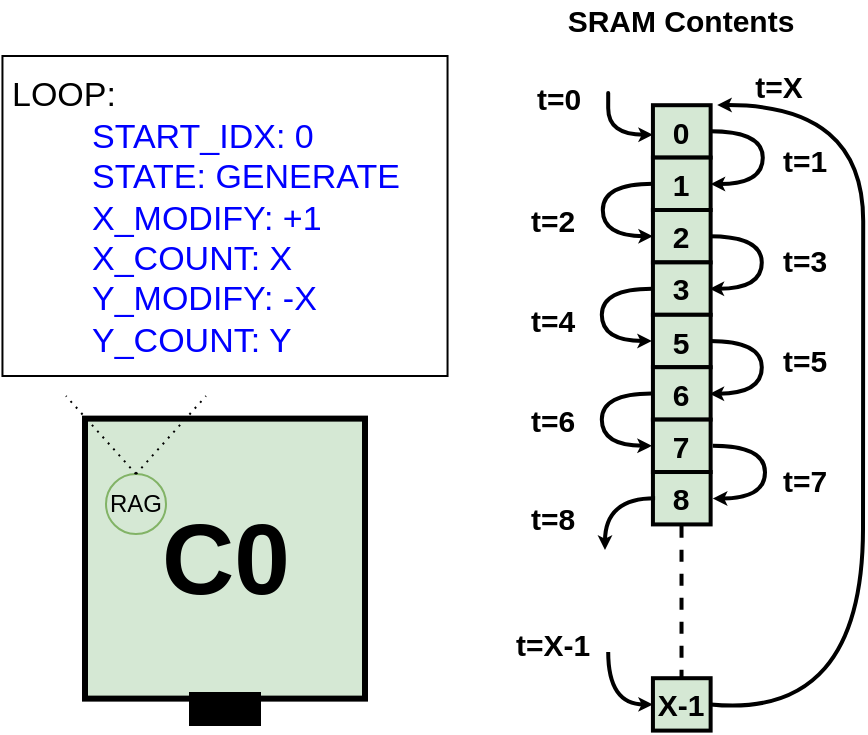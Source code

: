 <mxfile>
    <diagram id="-gAQvzJJY-6ehQlRBfQJ" name="Page-1">
        <mxGraphModel dx="-2183" dy="2101" grid="1" gridSize="10" guides="1" tooltips="1" connect="1" arrows="1" fold="1" page="1" pageScale="1" pageWidth="850" pageHeight="1100" math="0" shadow="0">
            <root>
                <mxCell id="0"/>
                <mxCell id="1" parent="0"/>
                <mxCell id="2" value="C0" style="whiteSpace=wrap;html=1;aspect=fixed;fillColor=#d5e8d4;strokeColor=#000000;strokeWidth=3;fontSize=50;fontStyle=1" parent="1" vertex="1">
                    <mxGeometry x="3685.5" y="-808.69" width="140" height="140" as="geometry"/>
                </mxCell>
                <mxCell id="3" value="" style="rounded=0;whiteSpace=wrap;html=1;fontSize=50;fontColor=#000000;strokeColor=#000000;strokeWidth=6;fillColor=#000000;" parent="1" vertex="1">
                    <mxGeometry x="3740.5" y="-669" width="30" height="11" as="geometry"/>
                </mxCell>
                <mxCell id="5" value="RAG" style="ellipse;whiteSpace=wrap;html=1;aspect=fixed;sketch=0;fillColor=#d5e8d4;strokeColor=#82b366;" parent="1" vertex="1">
                    <mxGeometry x="3696" y="-781" width="30" height="30" as="geometry"/>
                </mxCell>
                <mxCell id="6" value="" style="endArrow=none;dashed=1;html=1;dashPattern=1 3;strokeWidth=1;exitX=0.5;exitY=0;exitDx=0;exitDy=0;jumpSize=0;" parent="1" source="5" edge="1">
                    <mxGeometry width="50" height="50" relative="1" as="geometry">
                        <mxPoint x="3796" y="-730" as="sourcePoint"/>
                        <mxPoint x="3676" y="-820" as="targetPoint"/>
                    </mxGeometry>
                </mxCell>
                <mxCell id="7" value="" style="endArrow=none;dashed=1;html=1;dashPattern=1 3;strokeWidth=1;exitX=0.5;exitY=0;exitDx=0;exitDy=0;jumpSize=0;" parent="1" source="5" edge="1">
                    <mxGeometry width="50" height="50" relative="1" as="geometry">
                        <mxPoint x="3721" y="-771" as="sourcePoint"/>
                        <mxPoint x="3746" y="-820" as="targetPoint"/>
                    </mxGeometry>
                </mxCell>
                <mxCell id="8" value="&lt;br style=&quot;font-size: 17px&quot;&gt;LOOP:&lt;br style=&quot;font-size: 17px&quot;&gt;&#9;&lt;blockquote style=&quot;margin: 0px 0px 0px 40px ; border: none ; padding: 0px ; font-size: 17px&quot;&gt;&lt;font color=&quot;#0000ff&quot; style=&quot;font-size: 17px&quot;&gt;START_IDX: 0&lt;br style=&quot;font-size: 17px&quot;&gt;STATE: GENERATE&lt;br style=&quot;font-size: 17px&quot;&gt;X_MODIFY: +1&lt;br style=&quot;font-size: 17px&quot;&gt;X_COUNT: X&lt;/font&gt;&lt;/blockquote&gt;&lt;blockquote style=&quot;margin: 0px 0px 0px 40px ; border: none ; padding: 0px ; font-size: 17px&quot;&gt;&lt;font color=&quot;#0000ff&quot;&gt;Y_MODIFY: -X&lt;/font&gt;&lt;/blockquote&gt;&lt;blockquote style=&quot;margin: 0px 0px 0px 40px ; border: none ; padding: 0px ; font-size: 17px&quot;&gt;&lt;font color=&quot;#0000ff&quot;&gt;Y_COUNT: Y&lt;/font&gt;&lt;/blockquote&gt;&lt;font color=&quot;#0000ff&quot; style=&quot;font-size: 17px&quot;&gt;&lt;span style=&quot;font-size: 17px&quot;&gt;&#9;&lt;/span&gt;&lt;br style=&quot;font-size: 17px&quot;&gt;&lt;/font&gt;&lt;span style=&quot;font-size: 17px&quot;&gt;&#9;&lt;/span&gt;" style="text;html=1;strokeColor=default;fillColor=none;spacing=5;spacingTop=-20;whiteSpace=wrap;overflow=hidden;rounded=0;sketch=0;fontSize=17;" parent="1" vertex="1">
                    <mxGeometry x="3644.23" y="-990" width="222.54" height="160" as="geometry"/>
                </mxCell>
                <mxCell id="10" value="0" style="rounded=0;whiteSpace=wrap;html=1;fontSize=15;strokeWidth=2;fontStyle=1;fillColor=#d5e8d4;strokeColor=#000000;" parent="1" vertex="1">
                    <mxGeometry x="3969.467" y="-965.402" width="28.851" height="26.202" as="geometry"/>
                </mxCell>
                <mxCell id="11" style="edgeStyle=orthogonalEdgeStyle;curved=1;orthogonalLoop=1;jettySize=auto;html=1;entryX=1;entryY=0.5;entryDx=0;entryDy=0;fontSize=12;endSize=1;strokeWidth=2;" parent="1" target="12" edge="1">
                    <mxGeometry relative="1" as="geometry">
                        <mxPoint x="3998.318" y="-952.346" as="sourcePoint"/>
                        <mxPoint x="3998.318" y="-926.126" as="targetPoint"/>
                        <Array as="points">
                            <mxPoint x="4024.41" y="-952"/>
                            <mxPoint x="4024.41" y="-926"/>
                            <mxPoint x="3998.41" y="-926"/>
                        </Array>
                    </mxGeometry>
                </mxCell>
                <mxCell id="12" value="1" style="rounded=0;whiteSpace=wrap;html=1;fontSize=15;strokeWidth=2;fontStyle=1;fillColor=#D5E8D4;strokeColor=#000000;" parent="1" vertex="1">
                    <mxGeometry x="3969.467" y="-939.201" width="28.851" height="26.202" as="geometry"/>
                </mxCell>
                <mxCell id="13" value="2" style="rounded=0;whiteSpace=wrap;html=1;fontSize=15;strokeWidth=2;fontStyle=1;fillColor=#d5e8d4;strokeColor=#000000;" parent="1" vertex="1">
                    <mxGeometry x="3969.467" y="-912.999" width="28.851" height="26.202" as="geometry"/>
                </mxCell>
                <mxCell id="14" value="3" style="rounded=0;whiteSpace=wrap;html=1;fontSize=15;strokeWidth=2;fontStyle=1;fillColor=#D5E8D4;strokeColor=#000000;" parent="1" vertex="1">
                    <mxGeometry x="3969.467" y="-886.798" width="28.851" height="26.202" as="geometry"/>
                </mxCell>
                <mxCell id="15" value="5" style="rounded=0;whiteSpace=wrap;html=1;fontSize=15;strokeWidth=2;fontStyle=1;fillColor=#d5e8d4;strokeColor=#000000;" parent="1" vertex="1">
                    <mxGeometry x="3969.467" y="-860.596" width="28.851" height="26.202" as="geometry"/>
                </mxCell>
                <mxCell id="16" value="6" style="rounded=0;whiteSpace=wrap;html=1;fontSize=15;strokeWidth=2;fontStyle=1;fillColor=#D5E8D4;strokeColor=#000000;" parent="1" vertex="1">
                    <mxGeometry x="3969.467" y="-834.395" width="28.851" height="26.202" as="geometry"/>
                </mxCell>
                <mxCell id="17" value="7" style="rounded=0;whiteSpace=wrap;html=1;fontSize=15;strokeWidth=2;fontStyle=1;fillColor=#d5e8d4;strokeColor=#000000;" parent="1" vertex="1">
                    <mxGeometry x="3969.467" y="-808.193" width="28.851" height="26.202" as="geometry"/>
                </mxCell>
                <mxCell id="18" value="8" style="rounded=0;whiteSpace=wrap;html=1;fontSize=15;strokeWidth=2;fontStyle=1;fillColor=#D5E8D4;strokeColor=#000000;" parent="1" vertex="1">
                    <mxGeometry x="3969.467" y="-781.992" width="28.851" height="26.202" as="geometry"/>
                </mxCell>
                <mxCell id="19" style="edgeStyle=orthogonalEdgeStyle;curved=1;orthogonalLoop=1;jettySize=auto;html=1;entryX=0;entryY=0.5;entryDx=0;entryDy=0;fontSize=12;strokeWidth=2;endSize=1;" parent="1" edge="1">
                    <mxGeometry relative="1" as="geometry">
                        <mxPoint x="3947.107" y="-967.119" as="sourcePoint"/>
                        <mxPoint x="3969.467" y="-950.612" as="targetPoint"/>
                        <Array as="points">
                            <mxPoint x="3947.107" y="-977.219"/>
                            <mxPoint x="3947.107" y="-951.018"/>
                        </Array>
                    </mxGeometry>
                </mxCell>
                <mxCell id="25" value="t=1" style="text;html=1;align=center;verticalAlign=middle;resizable=0;points=[];autosize=1;strokeColor=none;fillColor=none;fontSize=15;fontStyle=1" parent="1" vertex="1">
                    <mxGeometry x="4025.491" y="-947.998" width="40" height="20" as="geometry"/>
                </mxCell>
                <mxCell id="26" value="t=2" style="text;html=1;align=center;verticalAlign=middle;resizable=0;points=[];autosize=1;strokeColor=none;fillColor=none;fontSize=15;fontStyle=1" parent="1" vertex="1">
                    <mxGeometry x="3899.413" y="-918.0" width="40" height="20" as="geometry"/>
                </mxCell>
                <mxCell id="29" value="" style="endArrow=none;dashed=1;html=1;fontSize=15;endSize=1;strokeWidth=2;curved=1;fontStyle=1" parent="1" edge="1">
                    <mxGeometry width="50" height="50" relative="1" as="geometry">
                        <mxPoint x="3983.762" y="-677.185" as="sourcePoint"/>
                        <mxPoint x="3983.762" y="-755.79" as="targetPoint"/>
                    </mxGeometry>
                </mxCell>
                <mxCell id="30" value="t=3" style="text;html=1;align=center;verticalAlign=middle;resizable=0;points=[];autosize=1;strokeColor=none;fillColor=none;fontSize=15;fontStyle=1" parent="1" vertex="1">
                    <mxGeometry x="4025.491" y="-898.005" width="40" height="20" as="geometry"/>
                </mxCell>
                <mxCell id="35" value="X-1" style="rounded=0;whiteSpace=wrap;html=1;fontSize=15;strokeWidth=2;fontStyle=1;fillColor=#d5e8d4;strokeColor=#000000;" parent="1" vertex="1">
                    <mxGeometry x="3969.467" y="-678.902" width="28.851" height="26.202" as="geometry"/>
                </mxCell>
                <mxCell id="36" style="edgeStyle=orthogonalEdgeStyle;curved=1;orthogonalLoop=1;jettySize=auto;html=1;fontSize=12;strokeWidth=2;endSize=1;entryX=0;entryY=0.5;entryDx=0;entryDy=0;" parent="1" target="35" edge="1">
                    <mxGeometry relative="1" as="geometry">
                        <mxPoint x="3947.107" y="-692.002" as="sourcePoint"/>
                        <mxPoint x="3908.519" y="-652.7" as="targetPoint"/>
                        <Array as="points">
                            <mxPoint x="3947.107" y="-665.801"/>
                        </Array>
                    </mxGeometry>
                </mxCell>
                <mxCell id="37" value="" style="endArrow=classic;html=1;fontSize=12;endSize=1;strokeWidth=2;curved=1;exitX=1;exitY=0.5;exitDx=0;exitDy=0;entryX=1.114;entryY=-0.002;entryDx=0;entryDy=0;entryPerimeter=0;" parent="1" source="35" target="10" edge="1">
                    <mxGeometry width="50" height="50" relative="1" as="geometry">
                        <mxPoint x="4089.026" y="-731.305" as="sourcePoint"/>
                        <mxPoint x="4161.153" y="-796.809" as="targetPoint"/>
                        <Array as="points">
                            <mxPoint x="4074.41" y="-658"/>
                            <mxPoint x="4074.6" y="-849.212"/>
                            <mxPoint x="4074.6" y="-965.809"/>
                        </Array>
                    </mxGeometry>
                </mxCell>
                <mxCell id="39" value="t=0" style="text;html=1;align=center;verticalAlign=middle;resizable=0;points=[];autosize=1;strokeColor=none;fillColor=none;fontSize=15;fontStyle=1" parent="1" vertex="1">
                    <mxGeometry x="3901.623" y="-979.413" width="40" height="20" as="geometry"/>
                </mxCell>
                <mxCell id="40" value="t=X-1" style="text;html=1;align=center;verticalAlign=middle;resizable=0;points=[];autosize=1;strokeColor=none;fillColor=none;fontSize=15;fontStyle=1" parent="1" vertex="1">
                    <mxGeometry x="3894.41" y="-706.013" width="50" height="20" as="geometry"/>
                </mxCell>
                <mxCell id="38" value="t=X" style="text;html=1;align=center;verticalAlign=middle;resizable=0;points=[];autosize=1;strokeColor=none;fillColor=none;fontSize=15;fontStyle=1" parent="1" vertex="1">
                    <mxGeometry x="4011.928" y="-985.4" width="40" height="20" as="geometry"/>
                </mxCell>
                <mxCell id="42" value="SRAM Contents" style="text;html=1;align=center;verticalAlign=middle;resizable=0;points=[];autosize=1;strokeColor=none;fillColor=none;fontSize=15;fontStyle=1" parent="1" vertex="1">
                    <mxGeometry x="3917.897" y="-1018" width="130" height="20" as="geometry"/>
                </mxCell>
                <mxCell id="44" style="edgeStyle=orthogonalEdgeStyle;curved=1;orthogonalLoop=1;jettySize=auto;html=1;entryX=0;entryY=0.5;entryDx=0;entryDy=0;fontSize=12;strokeWidth=2;endSize=1;exitX=0;exitY=0.5;exitDx=0;exitDy=0;" parent="1" source="12" target="13" edge="1">
                    <mxGeometry relative="1" as="geometry">
                        <mxPoint x="3944.407" y="-911.209" as="sourcePoint"/>
                        <mxPoint x="3966.767" y="-894.702" as="targetPoint"/>
                        <Array as="points">
                            <mxPoint x="3944.41" y="-926"/>
                            <mxPoint x="3944.41" y="-900"/>
                        </Array>
                    </mxGeometry>
                </mxCell>
                <mxCell id="46" style="edgeStyle=orthogonalEdgeStyle;curved=1;orthogonalLoop=1;jettySize=auto;html=1;entryX=1;entryY=0.5;entryDx=0;entryDy=0;fontSize=12;endSize=1;strokeWidth=2;" parent="1" edge="1">
                    <mxGeometry relative="1" as="geometry">
                        <mxPoint x="3997.798" y="-899.926" as="sourcePoint"/>
                        <mxPoint x="3997.798" y="-873.68" as="targetPoint"/>
                        <Array as="points">
                            <mxPoint x="4023.89" y="-899.58"/>
                            <mxPoint x="4023.89" y="-873.58"/>
                            <mxPoint x="3997.89" y="-873.58"/>
                        </Array>
                    </mxGeometry>
                </mxCell>
                <mxCell id="47" style="edgeStyle=orthogonalEdgeStyle;curved=1;orthogonalLoop=1;jettySize=auto;html=1;entryX=0;entryY=0.5;entryDx=0;entryDy=0;fontSize=12;strokeWidth=2;endSize=1;exitX=0;exitY=0.5;exitDx=0;exitDy=0;" parent="1" edge="1">
                    <mxGeometry relative="1" as="geometry">
                        <mxPoint x="3968.947" y="-873.68" as="sourcePoint"/>
                        <mxPoint x="3968.947" y="-847.479" as="targetPoint"/>
                        <Array as="points">
                            <mxPoint x="3943.89" y="-873.58"/>
                            <mxPoint x="3943.89" y="-847.58"/>
                        </Array>
                    </mxGeometry>
                </mxCell>
                <mxCell id="48" style="edgeStyle=orthogonalEdgeStyle;curved=1;orthogonalLoop=1;jettySize=auto;html=1;entryX=1;entryY=0.5;entryDx=0;entryDy=0;fontSize=12;endSize=1;strokeWidth=2;" parent="1" edge="1">
                    <mxGeometry relative="1" as="geometry">
                        <mxPoint x="3997.798" y="-847.516" as="sourcePoint"/>
                        <mxPoint x="3997.798" y="-821.27" as="targetPoint"/>
                        <Array as="points">
                            <mxPoint x="4023.89" y="-847.17"/>
                            <mxPoint x="4023.89" y="-821.17"/>
                            <mxPoint x="3997.89" y="-821.17"/>
                        </Array>
                    </mxGeometry>
                </mxCell>
                <mxCell id="49" style="edgeStyle=orthogonalEdgeStyle;curved=1;orthogonalLoop=1;jettySize=auto;html=1;entryX=0;entryY=0.5;entryDx=0;entryDy=0;fontSize=12;strokeWidth=2;endSize=1;exitX=0;exitY=0.5;exitDx=0;exitDy=0;" parent="1" edge="1">
                    <mxGeometry relative="1" as="geometry">
                        <mxPoint x="3968.947" y="-821.27" as="sourcePoint"/>
                        <mxPoint x="3968.947" y="-795.069" as="targetPoint"/>
                        <Array as="points">
                            <mxPoint x="3943.89" y="-821.17"/>
                            <mxPoint x="3943.89" y="-795.17"/>
                        </Array>
                    </mxGeometry>
                </mxCell>
                <mxCell id="50" style="edgeStyle=orthogonalEdgeStyle;curved=1;orthogonalLoop=1;jettySize=auto;html=1;entryX=1;entryY=0.5;entryDx=0;entryDy=0;fontSize=12;endSize=1;strokeWidth=2;" parent="1" edge="1">
                    <mxGeometry relative="1" as="geometry">
                        <mxPoint x="3999.398" y="-795.116" as="sourcePoint"/>
                        <mxPoint x="3999.398" y="-768.87" as="targetPoint"/>
                        <Array as="points">
                            <mxPoint x="4025.49" y="-794.77"/>
                            <mxPoint x="4025.49" y="-768.77"/>
                            <mxPoint x="3999.49" y="-768.77"/>
                        </Array>
                    </mxGeometry>
                </mxCell>
                <mxCell id="51" style="edgeStyle=orthogonalEdgeStyle;curved=1;orthogonalLoop=1;jettySize=auto;html=1;fontSize=12;strokeWidth=2;endSize=1;exitX=0;exitY=0.5;exitDx=0;exitDy=0;" parent="1" edge="1">
                    <mxGeometry relative="1" as="geometry">
                        <mxPoint x="3970.547" y="-768.87" as="sourcePoint"/>
                        <mxPoint x="3945.41" y="-743" as="targetPoint"/>
                        <Array as="points">
                            <mxPoint x="3945.49" y="-768.77"/>
                            <mxPoint x="3945.49" y="-742.77"/>
                        </Array>
                    </mxGeometry>
                </mxCell>
                <mxCell id="52" value="t=4" style="text;html=1;align=center;verticalAlign=middle;resizable=0;points=[];autosize=1;strokeColor=none;fillColor=none;fontSize=15;fontStyle=1" parent="1" vertex="1">
                    <mxGeometry x="3899.411" y="-868.005" width="40" height="20" as="geometry"/>
                </mxCell>
                <mxCell id="53" value="t=5" style="text;html=1;align=center;verticalAlign=middle;resizable=0;points=[];autosize=1;strokeColor=none;fillColor=none;fontSize=15;fontStyle=1" parent="1" vertex="1">
                    <mxGeometry x="4025.491" y="-848.005" width="40" height="20" as="geometry"/>
                </mxCell>
                <mxCell id="54" value="t=6" style="text;html=1;align=center;verticalAlign=middle;resizable=0;points=[];autosize=1;strokeColor=none;fillColor=none;fontSize=15;fontStyle=1" parent="1" vertex="1">
                    <mxGeometry x="3899.411" y="-818.005" width="40" height="20" as="geometry"/>
                </mxCell>
                <mxCell id="55" value="t=7" style="text;html=1;align=center;verticalAlign=middle;resizable=0;points=[];autosize=1;strokeColor=none;fillColor=none;fontSize=15;fontStyle=1" parent="1" vertex="1">
                    <mxGeometry x="4025.491" y="-788.005" width="40" height="20" as="geometry"/>
                </mxCell>
                <mxCell id="56" value="t=8" style="text;html=1;align=center;verticalAlign=middle;resizable=0;points=[];autosize=1;strokeColor=none;fillColor=none;fontSize=15;fontStyle=1" parent="1" vertex="1">
                    <mxGeometry x="3899.411" y="-769.005" width="40" height="20" as="geometry"/>
                </mxCell>
            </root>
        </mxGraphModel>
    </diagram>
</mxfile>